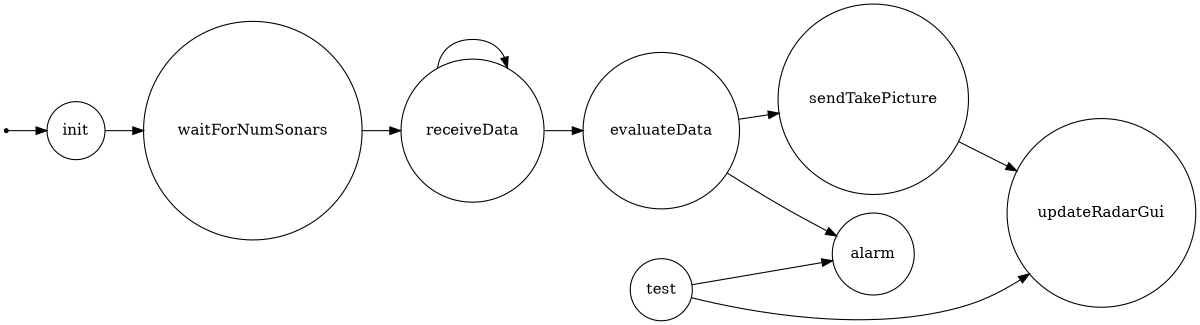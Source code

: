 /*
*
* A GraphViz DOT FSM description 
* Please use a GraphViz visualizer (like http://www.webgraphviz.com)
* 
* Generated by AM,NC,RM
*  
*/
 
digraph finite_state_machine {
  	rankdir=LR;
  	size="8,5"
  	node [shape = point]; iniziale;
  	node [shape = doublecircle]; 
  	node [shape = circle];
  	iniziale -> init [label = ""];
  	
  	
  	init -> waitForNumSonars [ label = ""];
  	
  	waitForNumSonars -> receiveData [ label = ""];
  	
  	receiveData -> evaluateData [ label = ""];
  	receiveData -> receiveData [ label = ""];
  	
  	evaluateData -> sendTakePicture [ label = ""];
  	evaluateData -> alarm [ label = ""];
  	
  	test -> updateRadarGui [ label = ""];
  	test -> alarm [ label = ""];
  	
  	sendTakePicture -> updateRadarGui [ label = ""];
}